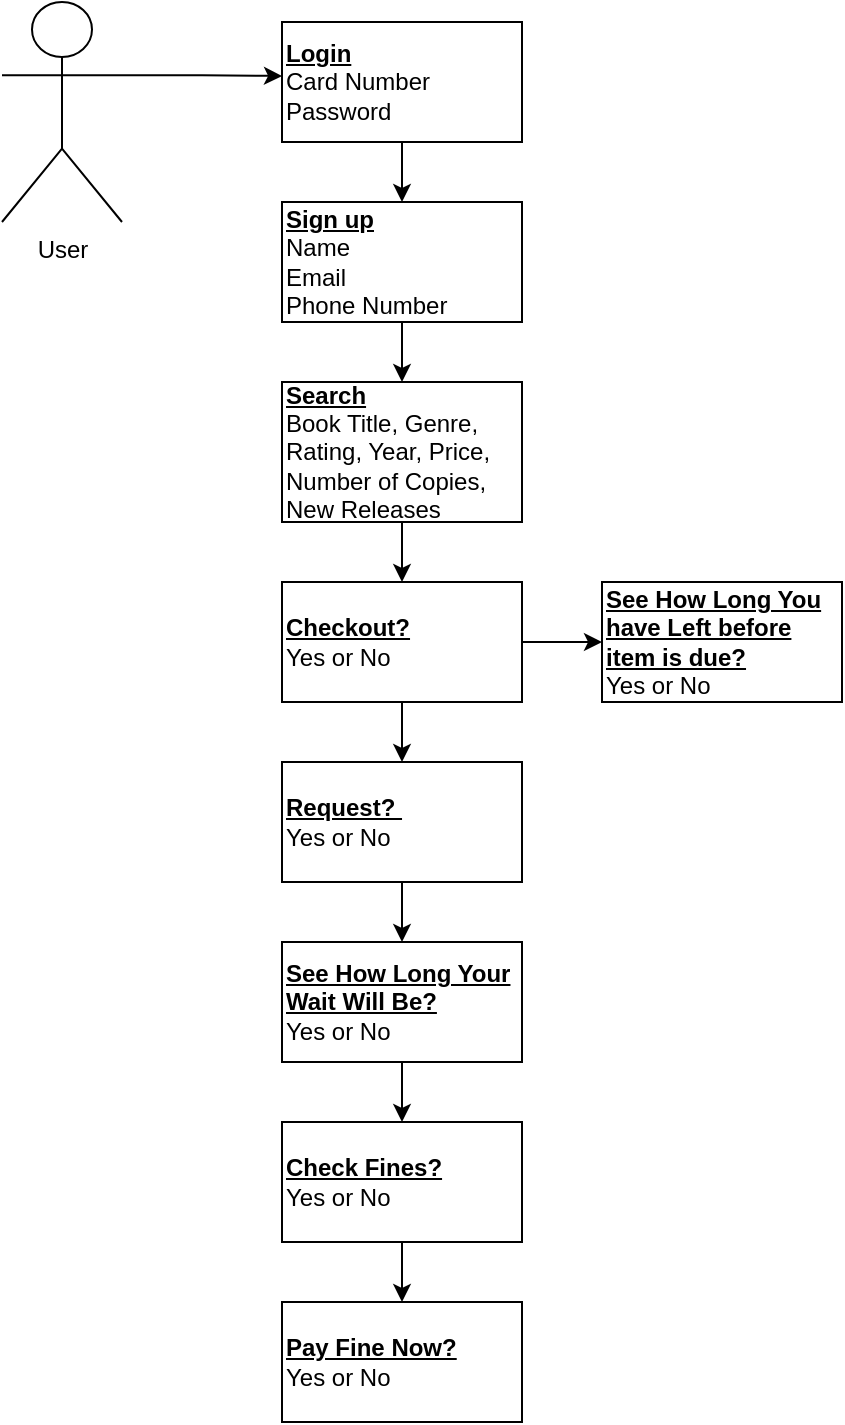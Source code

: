 <mxfile version="12.1.4" type="github" pages="1"><diagram id="GPSJ7-pm7j1UgpxFU02f" name="Page-1"><mxGraphModel dx="446" dy="770" grid="1" gridSize="10" guides="1" tooltips="1" connect="1" arrows="1" fold="1" page="1" pageScale="1" pageWidth="850" pageHeight="1100" math="0" shadow="0"><root><mxCell id="0"/><mxCell id="1" parent="0"/><mxCell id="hDv6swCGiwh4ujYqjEkX-7" style="edgeStyle=orthogonalEdgeStyle;rounded=0;orthogonalLoop=1;jettySize=auto;html=1;exitX=1;exitY=0.333;exitDx=0;exitDy=0;exitPerimeter=0;" edge="1" parent="1" source="hDv6swCGiwh4ujYqjEkX-6"><mxGeometry relative="1" as="geometry"><mxPoint x="230" y="77" as="targetPoint"/></mxGeometry></mxCell><mxCell id="hDv6swCGiwh4ujYqjEkX-6" value="User" style="shape=umlActor;verticalLabelPosition=bottom;labelBackgroundColor=#ffffff;verticalAlign=top;html=1;outlineConnect=0;" vertex="1" parent="1"><mxGeometry x="90" y="40" width="60" height="110" as="geometry"/></mxCell><mxCell id="hDv6swCGiwh4ujYqjEkX-9" style="edgeStyle=orthogonalEdgeStyle;rounded=0;orthogonalLoop=1;jettySize=auto;html=1;exitX=0.5;exitY=1;exitDx=0;exitDy=0;" edge="1" parent="1" source="hDv6swCGiwh4ujYqjEkX-8" target="hDv6swCGiwh4ujYqjEkX-10"><mxGeometry relative="1" as="geometry"><mxPoint x="290" y="180" as="targetPoint"/></mxGeometry></mxCell><mxCell id="hDv6swCGiwh4ujYqjEkX-8" value="" style="rounded=0;whiteSpace=wrap;html=1;" vertex="1" parent="1"><mxGeometry x="230" y="50" width="120" height="60" as="geometry"/></mxCell><mxCell id="hDv6swCGiwh4ujYqjEkX-11" style="edgeStyle=orthogonalEdgeStyle;rounded=0;orthogonalLoop=1;jettySize=auto;html=1;exitX=0.5;exitY=1;exitDx=0;exitDy=0;entryX=0.5;entryY=0;entryDx=0;entryDy=0;" edge="1" parent="1" source="hDv6swCGiwh4ujYqjEkX-10" target="hDv6swCGiwh4ujYqjEkX-12"><mxGeometry relative="1" as="geometry"><mxPoint x="290" y="250" as="targetPoint"/></mxGeometry></mxCell><mxCell id="hDv6swCGiwh4ujYqjEkX-10" value="&lt;u style=&quot;font-weight: bold&quot;&gt;Sign up&lt;/u&gt;&lt;br&gt;Name&amp;nbsp;&lt;br&gt;Email&amp;nbsp;&lt;br&gt;Phone Number" style="rounded=0;whiteSpace=wrap;html=1;align=left;" vertex="1" parent="1"><mxGeometry x="230" y="140" width="120" height="60" as="geometry"/></mxCell><mxCell id="hDv6swCGiwh4ujYqjEkX-13" style="edgeStyle=orthogonalEdgeStyle;rounded=0;orthogonalLoop=1;jettySize=auto;html=1;exitX=0.5;exitY=1;exitDx=0;exitDy=0;entryX=0.5;entryY=0;entryDx=0;entryDy=0;entryPerimeter=0;" edge="1" parent="1" source="hDv6swCGiwh4ujYqjEkX-12" target="hDv6swCGiwh4ujYqjEkX-14"><mxGeometry relative="1" as="geometry"><mxPoint x="290" y="320" as="targetPoint"/></mxGeometry></mxCell><mxCell id="hDv6swCGiwh4ujYqjEkX-12" value="&lt;b&gt;&lt;u&gt;Search&lt;/u&gt;&lt;br&gt;&lt;/b&gt;Book Title, Genre, Rating, Year, Price, Number of Copies, New Releases" style="rounded=0;whiteSpace=wrap;html=1;align=left;" vertex="1" parent="1"><mxGeometry x="230" y="230" width="120" height="70" as="geometry"/></mxCell><mxCell id="hDv6swCGiwh4ujYqjEkX-15" style="edgeStyle=orthogonalEdgeStyle;rounded=0;orthogonalLoop=1;jettySize=auto;html=1;exitX=0.5;exitY=1;exitDx=0;exitDy=0;entryX=0.5;entryY=0;entryDx=0;entryDy=0;" edge="1" parent="1" source="hDv6swCGiwh4ujYqjEkX-14" target="hDv6swCGiwh4ujYqjEkX-16"><mxGeometry relative="1" as="geometry"><mxPoint x="290" y="490" as="targetPoint"/></mxGeometry></mxCell><mxCell id="hDv6swCGiwh4ujYqjEkX-24" style="edgeStyle=orthogonalEdgeStyle;rounded=0;orthogonalLoop=1;jettySize=auto;html=1;exitX=1;exitY=0.5;exitDx=0;exitDy=0;" edge="1" parent="1" source="hDv6swCGiwh4ujYqjEkX-14" target="hDv6swCGiwh4ujYqjEkX-25"><mxGeometry relative="1" as="geometry"><mxPoint x="420" y="410" as="targetPoint"/></mxGeometry></mxCell><mxCell id="hDv6swCGiwh4ujYqjEkX-14" value="&lt;b&gt;&lt;u&gt;Checkout?&lt;/u&gt;&lt;/b&gt;&lt;br&gt;Yes or No" style="rounded=0;whiteSpace=wrap;html=1;align=left;" vertex="1" parent="1"><mxGeometry x="230" y="330" width="120" height="60" as="geometry"/></mxCell><mxCell id="hDv6swCGiwh4ujYqjEkX-19" style="edgeStyle=orthogonalEdgeStyle;rounded=0;orthogonalLoop=1;jettySize=auto;html=1;exitX=0.5;exitY=1;exitDx=0;exitDy=0;" edge="1" parent="1" source="hDv6swCGiwh4ujYqjEkX-16" target="hDv6swCGiwh4ujYqjEkX-20"><mxGeometry relative="1" as="geometry"><mxPoint x="290" y="610" as="targetPoint"/></mxGeometry></mxCell><mxCell id="hDv6swCGiwh4ujYqjEkX-16" value="&lt;b&gt;&lt;u&gt;Request?&amp;nbsp;&lt;/u&gt;&lt;/b&gt;&lt;br&gt;Yes or No" style="rounded=0;whiteSpace=wrap;html=1;align=left;" vertex="1" parent="1"><mxGeometry x="230" y="420" width="120" height="60" as="geometry"/></mxCell><mxCell id="hDv6swCGiwh4ujYqjEkX-22" style="edgeStyle=orthogonalEdgeStyle;rounded=0;orthogonalLoop=1;jettySize=auto;html=1;exitX=0.5;exitY=1;exitDx=0;exitDy=0;" edge="1" parent="1" source="hDv6swCGiwh4ujYqjEkX-20" target="hDv6swCGiwh4ujYqjEkX-23"><mxGeometry relative="1" as="geometry"><mxPoint x="290" y="670" as="targetPoint"/></mxGeometry></mxCell><mxCell id="hDv6swCGiwh4ujYqjEkX-20" value="&lt;b&gt;&lt;u&gt;See How Long Your Wait Will Be?&lt;/u&gt;&lt;/b&gt;&lt;br&gt;Yes or No" style="rounded=0;whiteSpace=wrap;html=1;align=left;" vertex="1" parent="1"><mxGeometry x="230" y="510" width="120" height="60" as="geometry"/></mxCell><mxCell id="hDv6swCGiwh4ujYqjEkX-21" value="&lt;b&gt;&lt;u&gt;Login&lt;/u&gt;&lt;/b&gt;&lt;br&gt;Card Number&amp;nbsp;&lt;br&gt;Password&amp;nbsp;" style="text;html=1;strokeColor=none;fillColor=none;align=left;verticalAlign=middle;whiteSpace=wrap;rounded=0;" vertex="1" parent="1"><mxGeometry x="230" y="50" width="120" height="60" as="geometry"/></mxCell><mxCell id="hDv6swCGiwh4ujYqjEkX-26" style="edgeStyle=orthogonalEdgeStyle;rounded=0;orthogonalLoop=1;jettySize=auto;html=1;exitX=0.5;exitY=1;exitDx=0;exitDy=0;" edge="1" parent="1" source="hDv6swCGiwh4ujYqjEkX-23" target="hDv6swCGiwh4ujYqjEkX-27"><mxGeometry relative="1" as="geometry"><mxPoint x="290" y="760" as="targetPoint"/></mxGeometry></mxCell><mxCell id="hDv6swCGiwh4ujYqjEkX-23" value="&lt;b&gt;&lt;u&gt;Check Fines?&lt;/u&gt;&lt;/b&gt;&lt;br&gt;Yes or No" style="rounded=0;whiteSpace=wrap;html=1;align=left;" vertex="1" parent="1"><mxGeometry x="230" y="600" width="120" height="60" as="geometry"/></mxCell><mxCell id="hDv6swCGiwh4ujYqjEkX-25" value="&lt;b&gt;&lt;u&gt;See How Long You have Left before item is due?&lt;/u&gt;&lt;/b&gt;&lt;br&gt;Yes or No" style="rounded=0;whiteSpace=wrap;html=1;align=left;" vertex="1" parent="1"><mxGeometry x="390" y="330" width="120" height="60" as="geometry"/></mxCell><mxCell id="hDv6swCGiwh4ujYqjEkX-27" value="&lt;b&gt;&lt;u&gt;Pay Fine Now?&lt;br&gt;&lt;/u&gt;&lt;/b&gt;Yes or No" style="rounded=0;whiteSpace=wrap;html=1;align=left;" vertex="1" parent="1"><mxGeometry x="230" y="690" width="120" height="60" as="geometry"/></mxCell></root></mxGraphModel></diagram></mxfile>